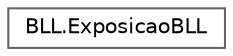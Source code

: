 digraph "Graphical Class Hierarchy"
{
 // LATEX_PDF_SIZE
  bgcolor="transparent";
  edge [fontname=Helvetica,fontsize=10,labelfontname=Helvetica,labelfontsize=10];
  node [fontname=Helvetica,fontsize=10,shape=box,height=0.2,width=0.4];
  rankdir="LR";
  Node0 [id="Node000000",label="BLL.ExposicaoBLL",height=0.2,width=0.4,color="grey40", fillcolor="white", style="filled",URL="$class_b_l_l_1_1_exposicao_b_l_l.html",tooltip="Fornece métodos para interagir com exposições através da camada de acesso a dados."];
}
